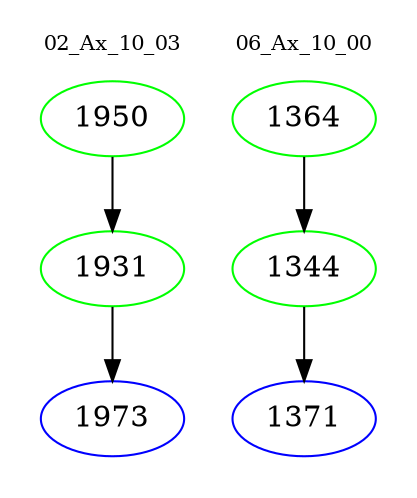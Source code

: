 digraph{
subgraph cluster_0 {
color = white
label = "02_Ax_10_03";
fontsize=10;
T0_1950 [label="1950", color="green"]
T0_1950 -> T0_1931 [color="black"]
T0_1931 [label="1931", color="green"]
T0_1931 -> T0_1973 [color="black"]
T0_1973 [label="1973", color="blue"]
}
subgraph cluster_1 {
color = white
label = "06_Ax_10_00";
fontsize=10;
T1_1364 [label="1364", color="green"]
T1_1364 -> T1_1344 [color="black"]
T1_1344 [label="1344", color="green"]
T1_1344 -> T1_1371 [color="black"]
T1_1371 [label="1371", color="blue"]
}
}
